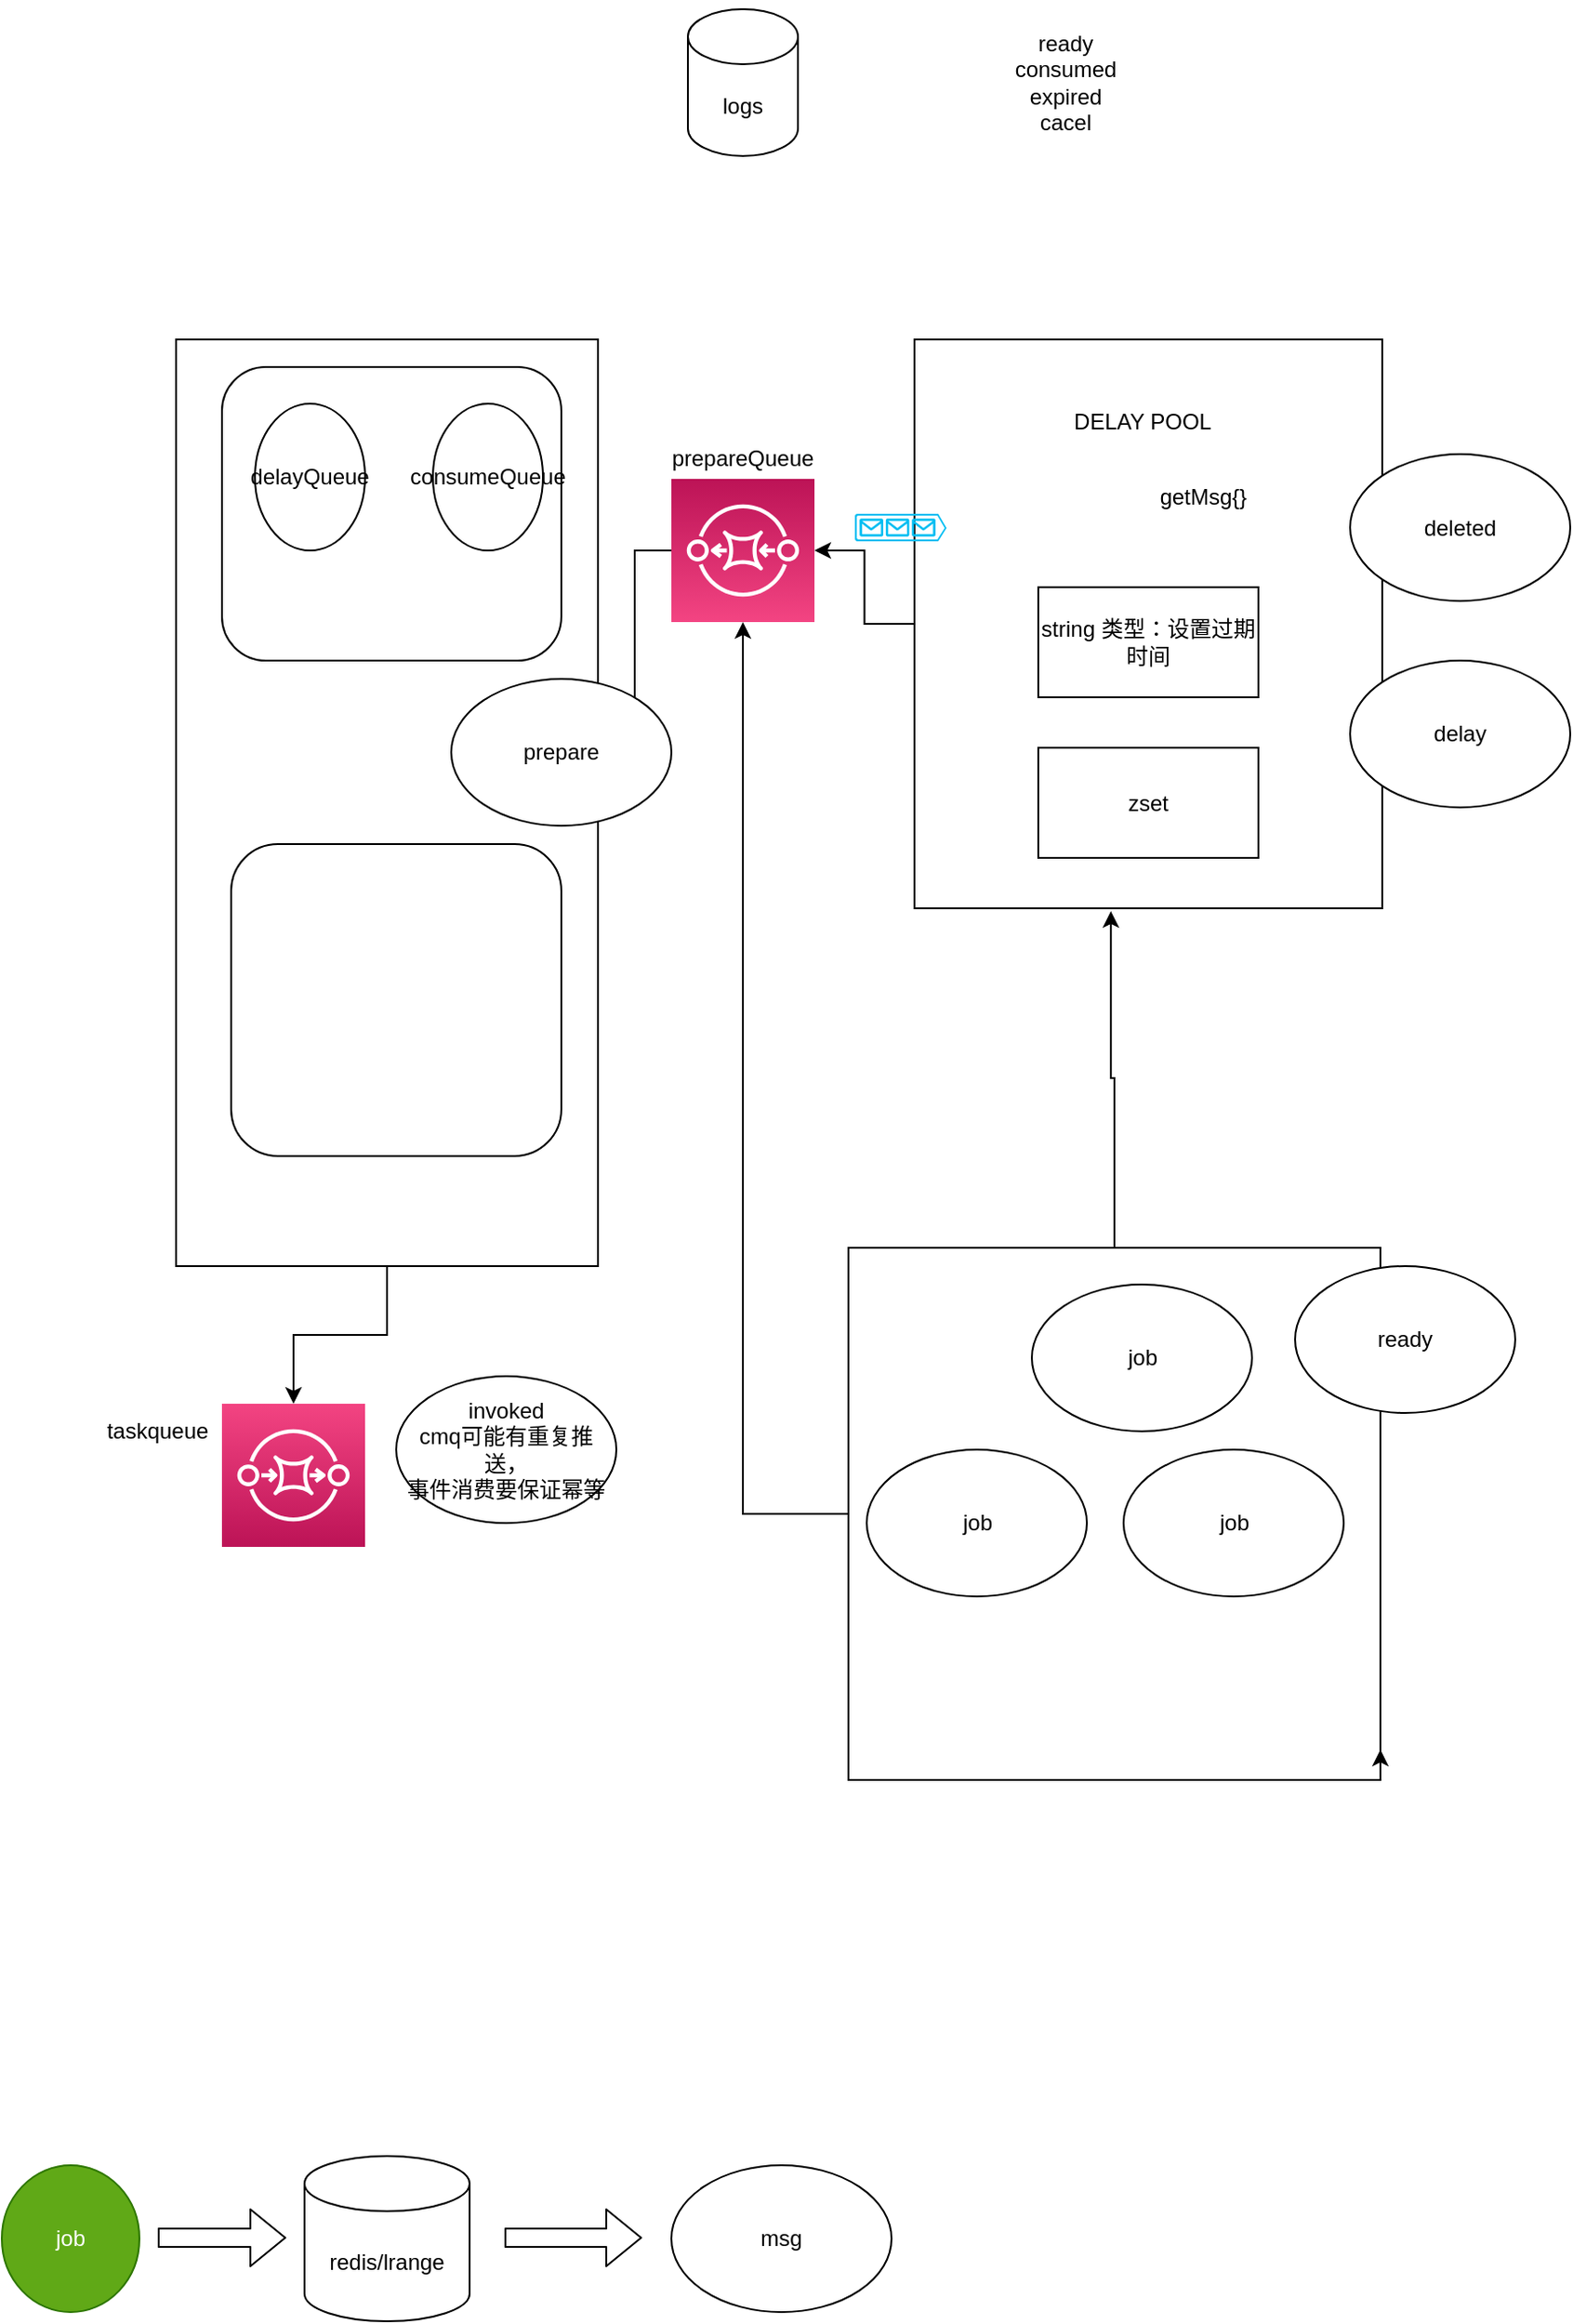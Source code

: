 <mxfile>
    <diagram id="xDz-xyIVcKuUOU71JBhZ" name="Page-1">
        <mxGraphModel dx="1037" dy="1959" grid="1" gridSize="10" guides="1" tooltips="1" connect="1" arrows="1" fold="1" page="1" pageScale="1" pageWidth="827" pageHeight="1169" math="0" shadow="0">
            <root>
                <mxCell id="0"/>
                <mxCell id="1" parent="0"/>
                <mxCell id="18" style="edgeStyle=orthogonalEdgeStyle;rounded=0;orthogonalLoop=1;jettySize=auto;html=1;entryX=0;entryY=0.5;entryDx=0;entryDy=0;entryPerimeter=0;" parent="1" source="14" target="16" edge="1">
                    <mxGeometry relative="1" as="geometry"/>
                </mxCell>
                <mxCell id="14" value="" style="rounded=0;whiteSpace=wrap;html=1;" parent="1" vertex="1">
                    <mxGeometry x="562.5" y="5" width="255" height="310" as="geometry"/>
                </mxCell>
                <mxCell id="12" value="string 类型：设置过期时间" style="rounded=0;whiteSpace=wrap;html=1;" parent="1" vertex="1">
                    <mxGeometry x="630" y="140" width="120" height="60" as="geometry"/>
                </mxCell>
                <mxCell id="13" value="zset" style="rounded=0;whiteSpace=wrap;html=1;" parent="1" vertex="1">
                    <mxGeometry x="630" y="227.5" width="120" height="60" as="geometry"/>
                </mxCell>
                <mxCell id="15" value="" style="verticalLabelPosition=bottom;html=1;verticalAlign=top;align=center;strokeColor=none;fillColor=#00BEF2;shape=mxgraph.azure.queue_generic;pointerEvents=1;" parent="1" vertex="1">
                    <mxGeometry x="530" y="100" width="50" height="15" as="geometry"/>
                </mxCell>
                <mxCell id="19" style="edgeStyle=orthogonalEdgeStyle;rounded=0;orthogonalLoop=1;jettySize=auto;html=1;" parent="1" source="16" target="20" edge="1">
                    <mxGeometry relative="1" as="geometry">
                        <mxPoint x="280" y="120" as="targetPoint"/>
                    </mxGeometry>
                </mxCell>
                <mxCell id="16" value="" style="points=[[0,0,0],[0.25,0,0],[0.5,0,0],[0.75,0,0],[1,0,0],[0,1,0],[0.25,1,0],[0.5,1,0],[0.75,1,0],[1,1,0],[0,0.25,0],[0,0.5,0],[0,0.75,0],[1,0.25,0],[1,0.5,0],[1,0.75,0]];outlineConnect=0;fontColor=#232F3E;gradientColor=#F34482;gradientDirection=north;fillColor=#BC1356;strokeColor=#ffffff;dashed=0;verticalLabelPosition=bottom;verticalAlign=top;align=center;html=1;fontSize=12;fontStyle=0;aspect=fixed;shape=mxgraph.aws4.resourceIcon;resIcon=mxgraph.aws4.sqs;rotation=-180;" parent="1" vertex="1">
                    <mxGeometry x="430" y="81" width="78" height="78" as="geometry"/>
                </mxCell>
                <mxCell id="34" style="edgeStyle=orthogonalEdgeStyle;rounded=0;orthogonalLoop=1;jettySize=auto;html=1;exitX=0.5;exitY=1;exitDx=0;exitDy=0;entryX=0.5;entryY=0;entryDx=0;entryDy=0;entryPerimeter=0;" parent="1" source="20" target="33" edge="1">
                    <mxGeometry relative="1" as="geometry"/>
                </mxCell>
                <mxCell id="20" value="" style="rounded=0;whiteSpace=wrap;html=1;" parent="1" vertex="1">
                    <mxGeometry x="160" y="5" width="230" height="505" as="geometry"/>
                </mxCell>
                <mxCell id="21" value="" style="rounded=1;whiteSpace=wrap;html=1;" parent="1" vertex="1">
                    <mxGeometry x="185" y="20" width="185" height="160" as="geometry"/>
                </mxCell>
                <mxCell id="22" value="" style="rounded=1;whiteSpace=wrap;html=1;" parent="1" vertex="1">
                    <mxGeometry x="190" y="280" width="180" height="170" as="geometry"/>
                </mxCell>
                <mxCell id="30" style="edgeStyle=orthogonalEdgeStyle;rounded=0;orthogonalLoop=1;jettySize=auto;html=1;entryX=0.42;entryY=1.005;entryDx=0;entryDy=0;entryPerimeter=0;" parent="1" source="23" target="14" edge="1">
                    <mxGeometry relative="1" as="geometry"/>
                </mxCell>
                <mxCell id="49" style="edgeStyle=orthogonalEdgeStyle;rounded=0;orthogonalLoop=1;jettySize=auto;html=1;entryX=0.5;entryY=0;entryDx=0;entryDy=0;entryPerimeter=0;" parent="1" source="23" target="16" edge="1">
                    <mxGeometry relative="1" as="geometry">
                        <mxPoint x="480" y="230" as="targetPoint"/>
                    </mxGeometry>
                </mxCell>
                <mxCell id="23" value="" style="whiteSpace=wrap;html=1;aspect=fixed;" parent="1" vertex="1">
                    <mxGeometry x="526.5" y="500" width="290" height="290" as="geometry"/>
                </mxCell>
                <mxCell id="25" value="job" style="ellipse;whiteSpace=wrap;html=1;" parent="1" vertex="1">
                    <mxGeometry x="536.5" y="610" width="120" height="80" as="geometry"/>
                </mxCell>
                <mxCell id="26" value="job" style="ellipse;whiteSpace=wrap;html=1;" parent="1" vertex="1">
                    <mxGeometry x="626.5" y="520" width="120" height="80" as="geometry"/>
                </mxCell>
                <mxCell id="27" value="job" style="ellipse;whiteSpace=wrap;html=1;" parent="1" vertex="1">
                    <mxGeometry x="676.5" y="610" width="120" height="80" as="geometry"/>
                </mxCell>
                <mxCell id="33" value="" style="points=[[0,0,0],[0.25,0,0],[0.5,0,0],[0.75,0,0],[1,0,0],[0,1,0],[0.25,1,0],[0.5,1,0],[0.75,1,0],[1,1,0],[0,0.25,0],[0,0.5,0],[0,0.75,0],[1,0.25,0],[1,0.5,0],[1,0.75,0]];outlineConnect=0;fontColor=#232F3E;gradientColor=#F34482;gradientDirection=north;fillColor=#BC1356;strokeColor=#ffffff;dashed=0;verticalLabelPosition=bottom;verticalAlign=top;align=center;html=1;fontSize=12;fontStyle=0;aspect=fixed;shape=mxgraph.aws4.resourceIcon;resIcon=mxgraph.aws4.sqs;" parent="1" vertex="1">
                    <mxGeometry x="185" y="585" width="78" height="78" as="geometry"/>
                </mxCell>
                <mxCell id="35" value="delayQueue" style="ellipse;whiteSpace=wrap;html=1;" parent="1" vertex="1">
                    <mxGeometry x="203" y="40" width="60" height="80" as="geometry"/>
                </mxCell>
                <mxCell id="36" value="consumeQueue" style="ellipse;whiteSpace=wrap;html=1;" parent="1" vertex="1">
                    <mxGeometry x="300" y="40" width="60" height="80" as="geometry"/>
                </mxCell>
                <mxCell id="38" value="logs" style="shape=cylinder3;whiteSpace=wrap;html=1;boundedLbl=1;backgroundOutline=1;size=15;" parent="1" vertex="1">
                    <mxGeometry x="439" y="-175" width="60" height="80" as="geometry"/>
                </mxCell>
                <mxCell id="39" value="ready&lt;br&gt;consumed&lt;br&gt;expired&lt;br&gt;cacel" style="text;html=1;strokeColor=none;fillColor=none;align=center;verticalAlign=middle;whiteSpace=wrap;rounded=0;" parent="1" vertex="1">
                    <mxGeometry x="550" y="-180" width="190" height="90" as="geometry"/>
                </mxCell>
                <mxCell id="40" style="edgeStyle=orthogonalEdgeStyle;rounded=0;orthogonalLoop=1;jettySize=auto;html=1;exitX=0.5;exitY=1;exitDx=0;exitDy=0;" parent="1" source="23" target="23" edge="1">
                    <mxGeometry relative="1" as="geometry"/>
                </mxCell>
                <mxCell id="41" style="edgeStyle=orthogonalEdgeStyle;rounded=0;orthogonalLoop=1;jettySize=auto;html=1;exitX=1;exitY=1;exitDx=0;exitDy=0;entryX=1;entryY=0.943;entryDx=0;entryDy=0;entryPerimeter=0;" parent="1" source="23" target="23" edge="1">
                    <mxGeometry relative="1" as="geometry"/>
                </mxCell>
                <mxCell id="43" value="delay" style="ellipse;whiteSpace=wrap;html=1;" parent="1" vertex="1">
                    <mxGeometry x="800" y="180" width="120" height="80" as="geometry"/>
                </mxCell>
                <mxCell id="45" value="invoked&lt;br&gt;cmq可能有重复推送，&lt;br&gt;事件消费要保证幂等" style="ellipse;whiteSpace=wrap;html=1;" parent="1" vertex="1">
                    <mxGeometry x="280" y="570" width="120" height="80" as="geometry"/>
                </mxCell>
                <mxCell id="46" value="deleted" style="ellipse;whiteSpace=wrap;html=1;" parent="1" vertex="1">
                    <mxGeometry x="800" y="67.5" width="120" height="80" as="geometry"/>
                </mxCell>
                <mxCell id="47" value="prepare" style="ellipse;whiteSpace=wrap;html=1;" parent="1" vertex="1">
                    <mxGeometry x="310" y="190" width="120" height="80" as="geometry"/>
                </mxCell>
                <mxCell id="48" value="ready" style="ellipse;whiteSpace=wrap;html=1;" parent="1" vertex="1">
                    <mxGeometry x="770" y="510" width="120" height="80" as="geometry"/>
                </mxCell>
                <mxCell id="50" value="DELAY POOL" style="text;html=1;strokeColor=none;fillColor=none;align=center;verticalAlign=middle;whiteSpace=wrap;rounded=0;" parent="1" vertex="1">
                    <mxGeometry x="646.5" y="40" width="80" height="20" as="geometry"/>
                </mxCell>
                <mxCell id="51" value="getMsg{}" style="text;html=1;strokeColor=none;fillColor=none;align=center;verticalAlign=middle;whiteSpace=wrap;rounded=0;" parent="1" vertex="1">
                    <mxGeometry x="700" y="81" width="40" height="20" as="geometry"/>
                </mxCell>
                <mxCell id="52" value="prepareQueue" style="text;html=1;strokeColor=none;fillColor=none;align=center;verticalAlign=middle;whiteSpace=wrap;rounded=0;" parent="1" vertex="1">
                    <mxGeometry x="449" y="60" width="40" height="20" as="geometry"/>
                </mxCell>
                <mxCell id="53" value="taskqueue" style="text;html=1;strokeColor=none;fillColor=none;align=center;verticalAlign=middle;whiteSpace=wrap;rounded=0;" parent="1" vertex="1">
                    <mxGeometry x="130" y="590" width="40" height="20" as="geometry"/>
                </mxCell>
                <mxCell id="55" value="job" style="ellipse;whiteSpace=wrap;html=1;fillColor=#60a917;strokeColor=#2D7600;fontColor=#ffffff;" vertex="1" parent="1">
                    <mxGeometry x="65" y="1000" width="75" height="80" as="geometry"/>
                </mxCell>
                <mxCell id="57" value="redis/lrange" style="shape=cylinder3;whiteSpace=wrap;html=1;boundedLbl=1;backgroundOutline=1;size=15;" vertex="1" parent="1">
                    <mxGeometry x="230" y="995" width="90" height="90" as="geometry"/>
                </mxCell>
                <mxCell id="58" value="" style="shape=flexArrow;endArrow=classic;html=1;" edge="1" parent="1">
                    <mxGeometry width="50" height="50" relative="1" as="geometry">
                        <mxPoint x="150" y="1039.5" as="sourcePoint"/>
                        <mxPoint x="220" y="1039.5" as="targetPoint"/>
                    </mxGeometry>
                </mxCell>
                <mxCell id="59" value="" style="shape=flexArrow;endArrow=classic;html=1;" edge="1" parent="1">
                    <mxGeometry width="50" height="50" relative="1" as="geometry">
                        <mxPoint x="339" y="1039.5" as="sourcePoint"/>
                        <mxPoint x="414" y="1039.5" as="targetPoint"/>
                    </mxGeometry>
                </mxCell>
                <mxCell id="60" value="msg" style="ellipse;whiteSpace=wrap;html=1;" vertex="1" parent="1">
                    <mxGeometry x="430" y="1000" width="120" height="80" as="geometry"/>
                </mxCell>
            </root>
        </mxGraphModel>
    </diagram>
</mxfile>